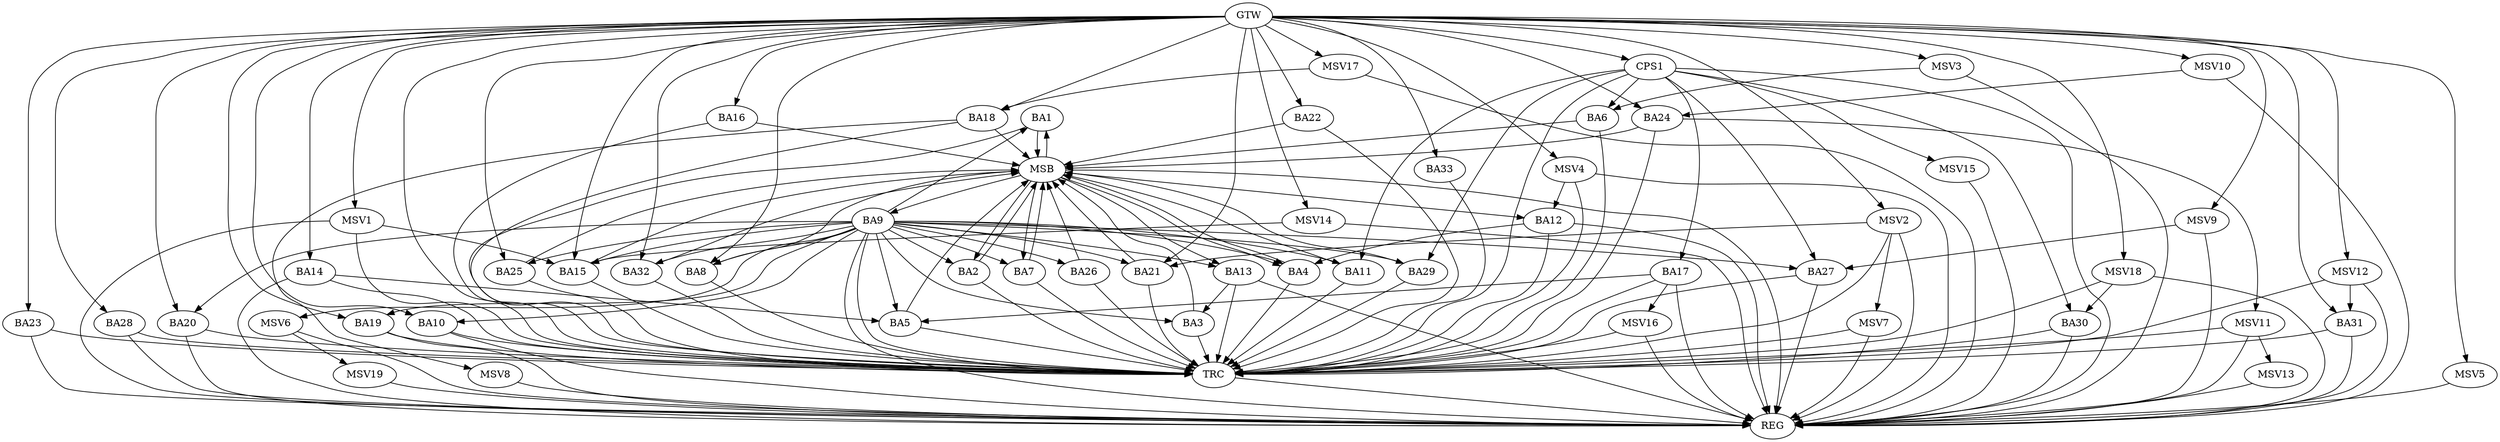 strict digraph G {
  BA1 [ label="BA1" ];
  BA2 [ label="BA2" ];
  BA3 [ label="BA3" ];
  BA4 [ label="BA4" ];
  BA5 [ label="BA5" ];
  BA6 [ label="BA6" ];
  BA7 [ label="BA7" ];
  BA8 [ label="BA8" ];
  BA9 [ label="BA9" ];
  BA10 [ label="BA10" ];
  BA11 [ label="BA11" ];
  BA12 [ label="BA12" ];
  BA13 [ label="BA13" ];
  BA14 [ label="BA14" ];
  BA15 [ label="BA15" ];
  BA16 [ label="BA16" ];
  BA17 [ label="BA17" ];
  BA18 [ label="BA18" ];
  BA19 [ label="BA19" ];
  BA20 [ label="BA20" ];
  BA21 [ label="BA21" ];
  BA22 [ label="BA22" ];
  BA23 [ label="BA23" ];
  BA24 [ label="BA24" ];
  BA25 [ label="BA25" ];
  BA26 [ label="BA26" ];
  BA27 [ label="BA27" ];
  BA28 [ label="BA28" ];
  BA29 [ label="BA29" ];
  BA30 [ label="BA30" ];
  BA31 [ label="BA31" ];
  BA32 [ label="BA32" ];
  BA33 [ label="BA33" ];
  CPS1 [ label="CPS1" ];
  GTW [ label="GTW" ];
  REG [ label="REG" ];
  MSB [ label="MSB" ];
  TRC [ label="TRC" ];
  MSV1 [ label="MSV1" ];
  MSV2 [ label="MSV2" ];
  MSV3 [ label="MSV3" ];
  MSV4 [ label="MSV4" ];
  MSV5 [ label="MSV5" ];
  MSV6 [ label="MSV6" ];
  MSV7 [ label="MSV7" ];
  MSV8 [ label="MSV8" ];
  MSV9 [ label="MSV9" ];
  MSV10 [ label="MSV10" ];
  MSV11 [ label="MSV11" ];
  MSV12 [ label="MSV12" ];
  MSV13 [ label="MSV13" ];
  MSV14 [ label="MSV14" ];
  MSV15 [ label="MSV15" ];
  MSV16 [ label="MSV16" ];
  MSV17 [ label="MSV17" ];
  MSV18 [ label="MSV18" ];
  MSV19 [ label="MSV19" ];
  BA9 -> BA3;
  BA12 -> BA4;
  BA13 -> BA3;
  BA14 -> BA5;
  BA17 -> BA5;
  CPS1 -> BA30;
  CPS1 -> BA11;
  CPS1 -> BA29;
  CPS1 -> BA6;
  CPS1 -> BA27;
  CPS1 -> BA17;
  GTW -> BA8;
  GTW -> BA10;
  GTW -> BA14;
  GTW -> BA15;
  GTW -> BA16;
  GTW -> BA18;
  GTW -> BA19;
  GTW -> BA20;
  GTW -> BA21;
  GTW -> BA22;
  GTW -> BA23;
  GTW -> BA24;
  GTW -> BA25;
  GTW -> BA28;
  GTW -> BA31;
  GTW -> BA32;
  GTW -> BA33;
  GTW -> CPS1;
  BA9 -> REG;
  BA10 -> REG;
  BA12 -> REG;
  BA13 -> REG;
  BA14 -> REG;
  BA17 -> REG;
  BA19 -> REG;
  BA20 -> REG;
  BA23 -> REG;
  BA27 -> REG;
  BA28 -> REG;
  BA30 -> REG;
  BA31 -> REG;
  CPS1 -> REG;
  BA1 -> MSB;
  MSB -> BA2;
  MSB -> REG;
  BA2 -> MSB;
  MSB -> BA1;
  BA3 -> MSB;
  BA4 -> MSB;
  BA5 -> MSB;
  BA6 -> MSB;
  BA7 -> MSB;
  MSB -> BA4;
  BA8 -> MSB;
  BA11 -> MSB;
  MSB -> BA7;
  BA15 -> MSB;
  BA16 -> MSB;
  MSB -> BA12;
  BA18 -> MSB;
  BA21 -> MSB;
  BA22 -> MSB;
  BA24 -> MSB;
  BA25 -> MSB;
  MSB -> BA13;
  BA26 -> MSB;
  BA29 -> MSB;
  BA32 -> MSB;
  MSB -> BA9;
  BA1 -> TRC;
  BA2 -> TRC;
  BA3 -> TRC;
  BA4 -> TRC;
  BA5 -> TRC;
  BA6 -> TRC;
  BA7 -> TRC;
  BA8 -> TRC;
  BA9 -> TRC;
  BA10 -> TRC;
  BA11 -> TRC;
  BA12 -> TRC;
  BA13 -> TRC;
  BA14 -> TRC;
  BA15 -> TRC;
  BA16 -> TRC;
  BA17 -> TRC;
  BA18 -> TRC;
  BA19 -> TRC;
  BA20 -> TRC;
  BA21 -> TRC;
  BA22 -> TRC;
  BA23 -> TRC;
  BA24 -> TRC;
  BA25 -> TRC;
  BA26 -> TRC;
  BA27 -> TRC;
  BA28 -> TRC;
  BA29 -> TRC;
  BA30 -> TRC;
  BA31 -> TRC;
  BA32 -> TRC;
  BA33 -> TRC;
  CPS1 -> TRC;
  GTW -> TRC;
  TRC -> REG;
  BA9 -> BA10;
  BA9 -> BA11;
  BA9 -> BA13;
  BA9 -> BA5;
  BA9 -> BA15;
  BA9 -> BA21;
  BA9 -> BA26;
  BA9 -> BA7;
  BA9 -> BA27;
  BA9 -> BA1;
  BA9 -> BA25;
  BA9 -> BA2;
  BA9 -> BA8;
  BA9 -> BA29;
  BA9 -> BA32;
  BA9 -> BA4;
  BA9 -> BA20;
  BA9 -> BA19;
  MSV1 -> BA15;
  GTW -> MSV1;
  MSV1 -> REG;
  MSV1 -> TRC;
  MSV2 -> BA21;
  GTW -> MSV2;
  MSV2 -> REG;
  MSV2 -> TRC;
  MSV3 -> BA6;
  GTW -> MSV3;
  MSV3 -> REG;
  MSV4 -> BA12;
  GTW -> MSV4;
  MSV4 -> REG;
  MSV4 -> TRC;
  GTW -> MSV5;
  MSV5 -> REG;
  BA9 -> MSV6;
  MSV6 -> REG;
  MSV2 -> MSV7;
  MSV7 -> REG;
  MSV7 -> TRC;
  BA18 -> MSV8;
  MSV8 -> REG;
  MSV9 -> BA27;
  GTW -> MSV9;
  MSV9 -> REG;
  MSV10 -> BA24;
  GTW -> MSV10;
  MSV10 -> REG;
  BA24 -> MSV11;
  MSV11 -> REG;
  MSV11 -> TRC;
  MSV12 -> BA31;
  GTW -> MSV12;
  MSV12 -> REG;
  MSV12 -> TRC;
  MSV11 -> MSV13;
  MSV13 -> REG;
  MSV14 -> BA15;
  GTW -> MSV14;
  MSV14 -> REG;
  CPS1 -> MSV15;
  MSV15 -> REG;
  BA17 -> MSV16;
  MSV16 -> REG;
  MSV16 -> TRC;
  MSV17 -> BA18;
  GTW -> MSV17;
  MSV17 -> REG;
  MSV18 -> BA30;
  GTW -> MSV18;
  MSV18 -> REG;
  MSV18 -> TRC;
  MSV6 -> MSV19;
  MSV19 -> REG;
}
